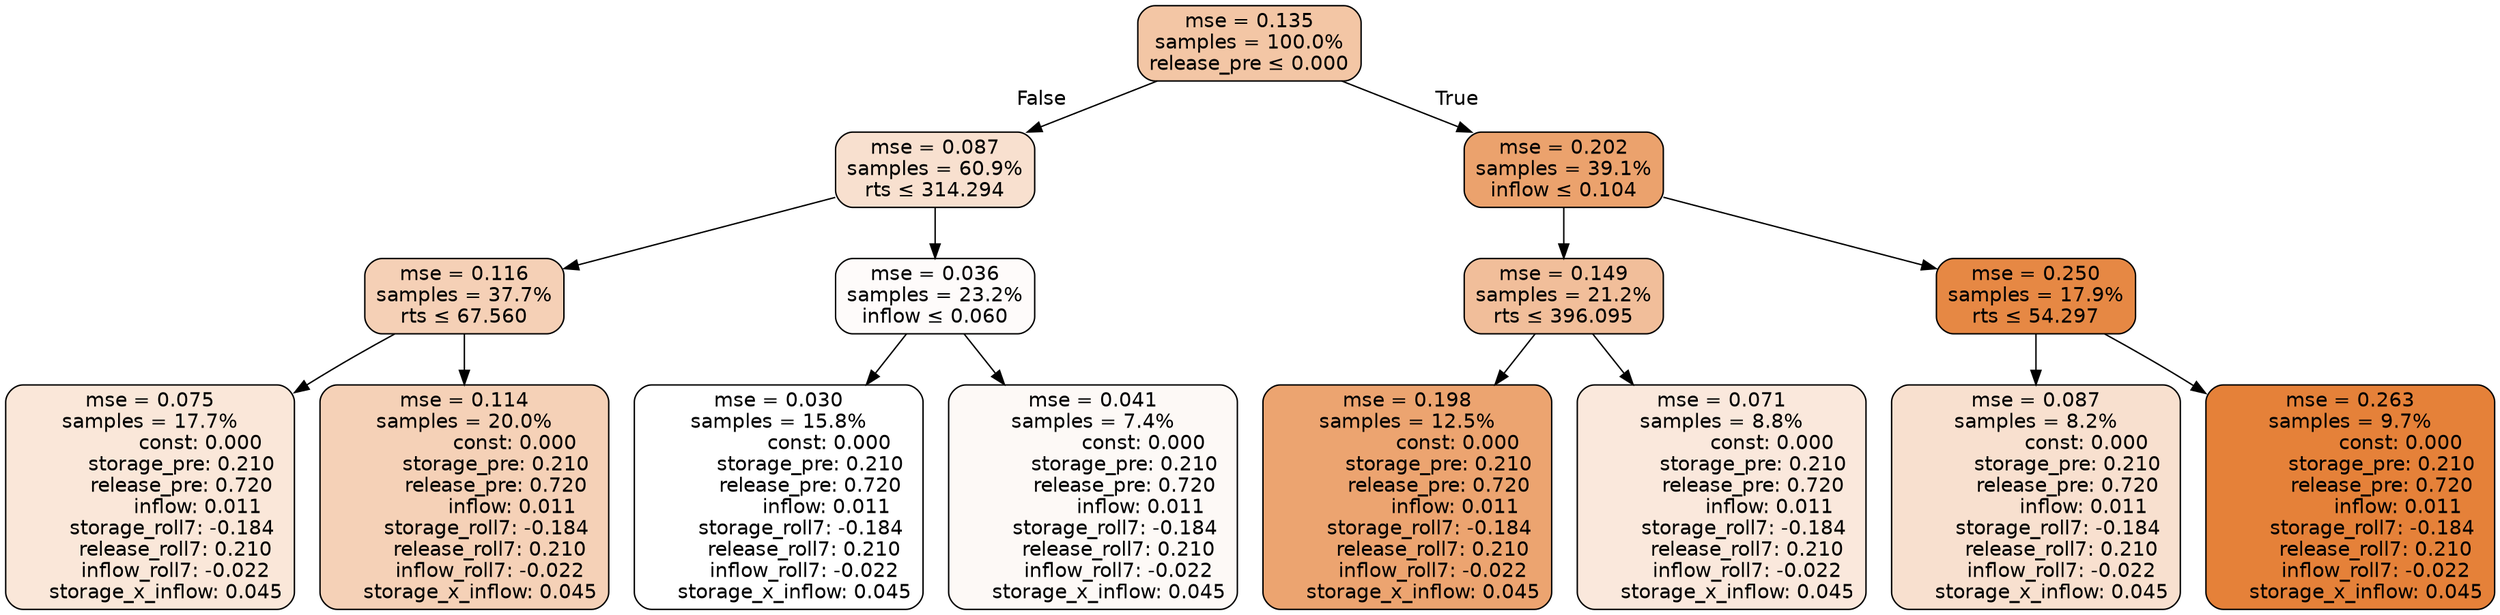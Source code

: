 digraph tree {
node [shape=rectangle, style="filled, rounded", color="black", fontname=helvetica] ;
edge [fontname=helvetica] ;
	"0" [label="mse = 0.135
samples = 100.0%
release_pre &le; 0.000", fillcolor="#f3c6a5"]
	"1" [label="mse = 0.087
samples = 60.9%
rts &le; 314.294", fillcolor="#f8e0cf"]
	"2" [label="mse = 0.116
samples = 37.7%
rts &le; 67.560", fillcolor="#f5d0b6"]
	"3" [label="mse = 0.075
samples = 17.7%
                const: 0.000
          storage_pre: 0.210
          release_pre: 0.720
               inflow: 0.011
       storage_roll7: -0.184
        release_roll7: 0.210
        inflow_roll7: -0.022
     storage_x_inflow: 0.045", fillcolor="#fae7d9"]
	"4" [label="mse = 0.114
samples = 20.0%
                const: 0.000
          storage_pre: 0.210
          release_pre: 0.720
               inflow: 0.011
       storage_roll7: -0.184
        release_roll7: 0.210
        inflow_roll7: -0.022
     storage_x_inflow: 0.045", fillcolor="#f5d1b7"]
	"5" [label="mse = 0.036
samples = 23.2%
inflow &le; 0.060", fillcolor="#fefbfa"]
	"6" [label="mse = 0.030
samples = 15.8%
                const: 0.000
          storage_pre: 0.210
          release_pre: 0.720
               inflow: 0.011
       storage_roll7: -0.184
        release_roll7: 0.210
        inflow_roll7: -0.022
     storage_x_inflow: 0.045", fillcolor="#ffffff"]
	"7" [label="mse = 0.041
samples = 7.4%
                const: 0.000
          storage_pre: 0.210
          release_pre: 0.720
               inflow: 0.011
       storage_roll7: -0.184
        release_roll7: 0.210
        inflow_roll7: -0.022
     storage_x_inflow: 0.045", fillcolor="#fdf9f6"]
	"8" [label="mse = 0.202
samples = 39.1%
inflow &le; 0.104", fillcolor="#eba26d"]
	"9" [label="mse = 0.149
samples = 21.2%
rts &le; 396.095", fillcolor="#f1be9a"]
	"10" [label="mse = 0.198
samples = 12.5%
                const: 0.000
          storage_pre: 0.210
          release_pre: 0.720
               inflow: 0.011
       storage_roll7: -0.184
        release_roll7: 0.210
        inflow_roll7: -0.022
     storage_x_inflow: 0.045", fillcolor="#eca470"]
	"11" [label="mse = 0.071
samples = 8.8%
                const: 0.000
          storage_pre: 0.210
          release_pre: 0.720
               inflow: 0.011
       storage_roll7: -0.184
        release_roll7: 0.210
        inflow_roll7: -0.022
     storage_x_inflow: 0.045", fillcolor="#fae8dc"]
	"12" [label="mse = 0.250
samples = 17.9%
rts &le; 54.297", fillcolor="#e68844"]
	"13" [label="mse = 0.087
samples = 8.2%
                const: 0.000
          storage_pre: 0.210
          release_pre: 0.720
               inflow: 0.011
       storage_roll7: -0.184
        release_roll7: 0.210
        inflow_roll7: -0.022
     storage_x_inflow: 0.045", fillcolor="#f8e0cf"]
	"14" [label="mse = 0.263
samples = 9.7%
                const: 0.000
          storage_pre: 0.210
          release_pre: 0.720
               inflow: 0.011
       storage_roll7: -0.184
        release_roll7: 0.210
        inflow_roll7: -0.022
     storage_x_inflow: 0.045", fillcolor="#e58139"]

	"0" -> "1" [labeldistance=2.5, labelangle=45, headlabel="False"]
	"1" -> "2"
	"2" -> "3"
	"2" -> "4"
	"1" -> "5"
	"5" -> "6"
	"5" -> "7"
	"0" -> "8" [labeldistance=2.5, labelangle=-45, headlabel="True"]
	"8" -> "9"
	"9" -> "10"
	"9" -> "11"
	"8" -> "12"
	"12" -> "13"
	"12" -> "14"
}